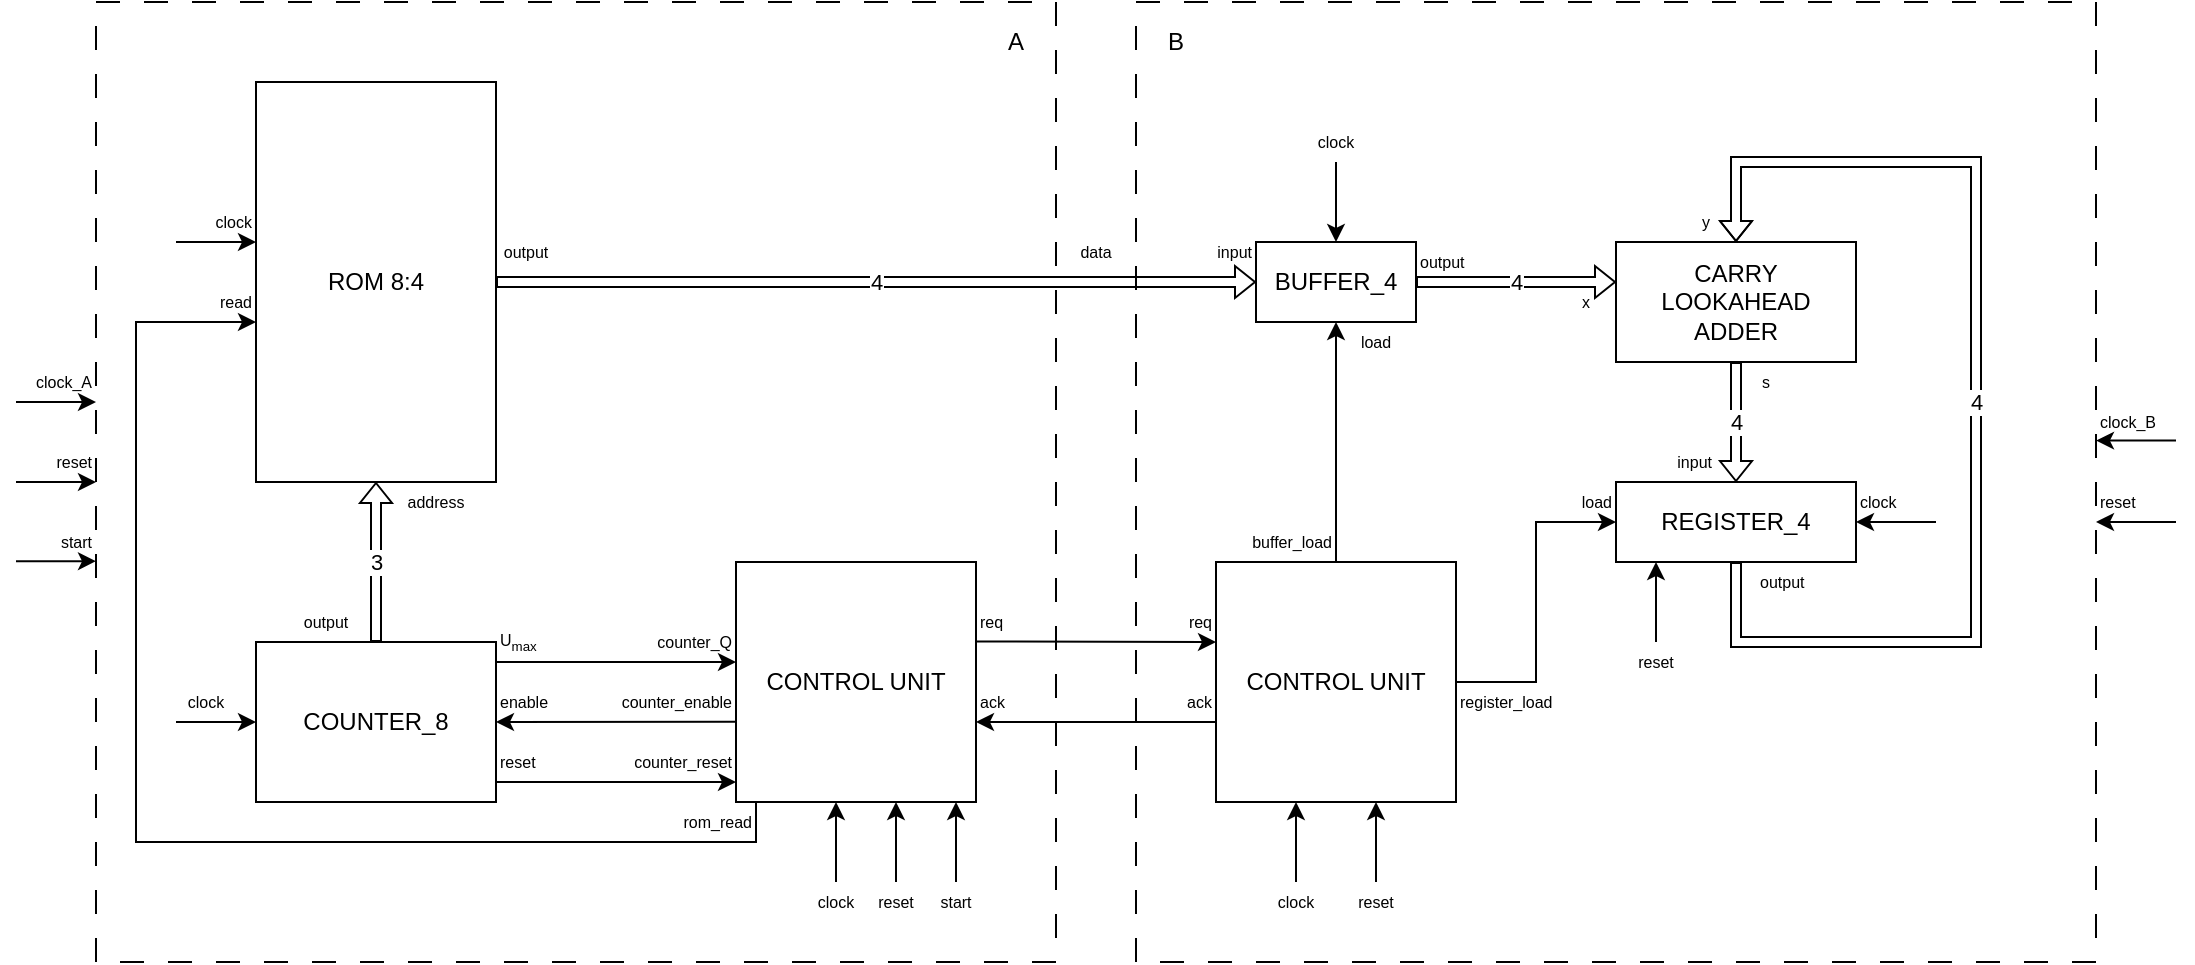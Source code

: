 <mxfile version="26.1.1">
  <diagram name="Pagina-1" id="sB1na0tYlVMsJSMKFojT">
    <mxGraphModel dx="1106" dy="754" grid="1" gridSize="10" guides="1" tooltips="1" connect="1" arrows="1" fold="1" page="1" pageScale="1" pageWidth="8268" pageHeight="1169" math="0" shadow="0">
      <root>
        <mxCell id="0" />
        <mxCell id="1" parent="0" />
        <mxCell id="bJIv3xZbIVNAvdQTSSaf-31" value="" style="rounded=0;whiteSpace=wrap;html=1;dashed=1;dashPattern=12 12;fillColor=none;" vertex="1" parent="1">
          <mxGeometry x="120" y="40" width="480" height="480" as="geometry" />
        </mxCell>
        <mxCell id="bJIv3xZbIVNAvdQTSSaf-36" value="" style="rounded=0;whiteSpace=wrap;html=1;dashed=1;dashPattern=12 12;fillColor=none;" vertex="1" parent="1">
          <mxGeometry x="640" y="40" width="480" height="480" as="geometry" />
        </mxCell>
        <mxCell id="bJIv3xZbIVNAvdQTSSaf-1" value="ROM 8:4" style="rounded=0;whiteSpace=wrap;html=1;" vertex="1" parent="1">
          <mxGeometry x="200" y="80" width="120" height="200" as="geometry" />
        </mxCell>
        <mxCell id="bJIv3xZbIVNAvdQTSSaf-2" value="" style="endArrow=classic;html=1;rounded=0;" edge="1" parent="1">
          <mxGeometry width="50" height="50" relative="1" as="geometry">
            <mxPoint x="160" y="160" as="sourcePoint" />
            <mxPoint x="200" y="160" as="targetPoint" />
          </mxGeometry>
        </mxCell>
        <mxCell id="bJIv3xZbIVNAvdQTSSaf-4" value="clock" style="text;html=1;align=right;verticalAlign=middle;whiteSpace=wrap;rounded=0;fontSize=8;" vertex="1" parent="1">
          <mxGeometry x="170" y="140" width="30" height="20" as="geometry" />
        </mxCell>
        <mxCell id="bJIv3xZbIVNAvdQTSSaf-5" value="" style="endArrow=classic;html=1;rounded=0;" edge="1" parent="1">
          <mxGeometry width="50" height="50" relative="1" as="geometry">
            <mxPoint x="450" y="440" as="sourcePoint" />
            <mxPoint x="200" y="200" as="targetPoint" />
            <Array as="points">
              <mxPoint x="450" y="460" />
              <mxPoint x="140" y="460" />
              <mxPoint x="140" y="200" />
            </Array>
          </mxGeometry>
        </mxCell>
        <mxCell id="bJIv3xZbIVNAvdQTSSaf-6" value="read" style="text;html=1;align=right;verticalAlign=middle;whiteSpace=wrap;rounded=0;fontSize=8;" vertex="1" parent="1">
          <mxGeometry x="170" y="180" width="30" height="20" as="geometry" />
        </mxCell>
        <mxCell id="bJIv3xZbIVNAvdQTSSaf-7" value="COUNTER_8" style="rounded=0;whiteSpace=wrap;html=1;" vertex="1" parent="1">
          <mxGeometry x="200" y="360" width="120" height="80" as="geometry" />
        </mxCell>
        <mxCell id="bJIv3xZbIVNAvdQTSSaf-8" value="" style="shape=flexArrow;endArrow=classic;html=1;rounded=0;entryX=0.5;entryY=1;entryDx=0;entryDy=0;exitX=0.5;exitY=0;exitDx=0;exitDy=0;endSize=3;startSize=3;width=5;startWidth=10;endWidth=10;" edge="1" parent="1" source="bJIv3xZbIVNAvdQTSSaf-7" target="bJIv3xZbIVNAvdQTSSaf-1">
          <mxGeometry width="50" height="50" relative="1" as="geometry">
            <mxPoint x="260" y="360" as="sourcePoint" />
            <mxPoint x="310" y="310" as="targetPoint" />
          </mxGeometry>
        </mxCell>
        <mxCell id="bJIv3xZbIVNAvdQTSSaf-9" value="3" style="edgeLabel;html=1;align=center;verticalAlign=middle;resizable=0;points=[];" vertex="1" connectable="0" parent="bJIv3xZbIVNAvdQTSSaf-8">
          <mxGeometry relative="1" as="geometry">
            <mxPoint as="offset" />
          </mxGeometry>
        </mxCell>
        <mxCell id="bJIv3xZbIVNAvdQTSSaf-11" value="address" style="text;html=1;align=center;verticalAlign=middle;whiteSpace=wrap;rounded=0;fontSize=8;" vertex="1" parent="1">
          <mxGeometry x="260" y="280" width="60" height="20" as="geometry" />
        </mxCell>
        <mxCell id="bJIv3xZbIVNAvdQTSSaf-12" value="output" style="text;html=1;align=center;verticalAlign=middle;whiteSpace=wrap;rounded=0;fontSize=8;" vertex="1" parent="1">
          <mxGeometry x="210" y="340" width="50" height="20" as="geometry" />
        </mxCell>
        <mxCell id="bJIv3xZbIVNAvdQTSSaf-13" value="CONTROL UNIT" style="whiteSpace=wrap;html=1;aspect=fixed;" vertex="1" parent="1">
          <mxGeometry x="440" y="320" width="120" height="120" as="geometry" />
        </mxCell>
        <mxCell id="bJIv3xZbIVNAvdQTSSaf-14" value="" style="endArrow=classic;html=1;rounded=0;" edge="1" parent="1">
          <mxGeometry width="50" height="50" relative="1" as="geometry">
            <mxPoint x="320" y="370" as="sourcePoint" />
            <mxPoint x="440" y="370" as="targetPoint" />
          </mxGeometry>
        </mxCell>
        <mxCell id="bJIv3xZbIVNAvdQTSSaf-15" value="" style="endArrow=classic;html=1;rounded=0;" edge="1" parent="1">
          <mxGeometry width="50" height="50" relative="1" as="geometry">
            <mxPoint x="440" y="399.86" as="sourcePoint" />
            <mxPoint x="320" y="400" as="targetPoint" />
          </mxGeometry>
        </mxCell>
        <mxCell id="bJIv3xZbIVNAvdQTSSaf-16" value="" style="endArrow=classic;html=1;rounded=0;" edge="1" parent="1">
          <mxGeometry width="50" height="50" relative="1" as="geometry">
            <mxPoint x="320" y="430" as="sourcePoint" />
            <mxPoint x="440" y="430" as="targetPoint" />
          </mxGeometry>
        </mxCell>
        <mxCell id="bJIv3xZbIVNAvdQTSSaf-17" value="counter_Q" style="text;html=1;align=right;verticalAlign=middle;whiteSpace=wrap;rounded=0;fontSize=8;" vertex="1" parent="1">
          <mxGeometry x="390" y="350" width="50" height="20" as="geometry" />
        </mxCell>
        <mxCell id="bJIv3xZbIVNAvdQTSSaf-18" value="U&lt;sub&gt;max&lt;/sub&gt;" style="text;html=1;align=left;verticalAlign=middle;whiteSpace=wrap;rounded=0;fontSize=8;" vertex="1" parent="1">
          <mxGeometry x="320" y="350" width="30" height="20" as="geometry" />
        </mxCell>
        <mxCell id="bJIv3xZbIVNAvdQTSSaf-19" value="counter_enable" style="text;html=1;align=right;verticalAlign=middle;whiteSpace=wrap;rounded=0;fontSize=8;" vertex="1" parent="1">
          <mxGeometry x="380" y="380" width="60" height="20" as="geometry" />
        </mxCell>
        <mxCell id="bJIv3xZbIVNAvdQTSSaf-20" value="counter_reset" style="text;html=1;align=right;verticalAlign=middle;whiteSpace=wrap;rounded=0;fontSize=8;" vertex="1" parent="1">
          <mxGeometry x="380" y="410" width="60" height="20" as="geometry" />
        </mxCell>
        <mxCell id="bJIv3xZbIVNAvdQTSSaf-21" value="enable" style="text;html=1;align=left;verticalAlign=middle;whiteSpace=wrap;rounded=0;fontSize=8;" vertex="1" parent="1">
          <mxGeometry x="320" y="380" width="30" height="20" as="geometry" />
        </mxCell>
        <mxCell id="bJIv3xZbIVNAvdQTSSaf-22" value="reset" style="text;html=1;align=left;verticalAlign=middle;whiteSpace=wrap;rounded=0;fontSize=8;" vertex="1" parent="1">
          <mxGeometry x="320" y="410" width="30" height="20" as="geometry" />
        </mxCell>
        <mxCell id="bJIv3xZbIVNAvdQTSSaf-23" value="clock" style="text;html=1;align=center;verticalAlign=middle;whiteSpace=wrap;rounded=0;fontSize=8;" vertex="1" parent="1">
          <mxGeometry x="475" y="480" width="30" height="20" as="geometry" />
        </mxCell>
        <mxCell id="bJIv3xZbIVNAvdQTSSaf-24" value="" style="endArrow=classic;html=1;rounded=0;" edge="1" parent="1">
          <mxGeometry width="50" height="50" relative="1" as="geometry">
            <mxPoint x="490" y="480" as="sourcePoint" />
            <mxPoint x="490" y="440" as="targetPoint" />
          </mxGeometry>
        </mxCell>
        <mxCell id="bJIv3xZbIVNAvdQTSSaf-25" value="" style="endArrow=classic;html=1;rounded=0;" edge="1" parent="1">
          <mxGeometry width="50" height="50" relative="1" as="geometry">
            <mxPoint x="520" y="480" as="sourcePoint" />
            <mxPoint x="520" y="440" as="targetPoint" />
          </mxGeometry>
        </mxCell>
        <mxCell id="bJIv3xZbIVNAvdQTSSaf-26" value="" style="endArrow=classic;html=1;rounded=0;" edge="1" parent="1">
          <mxGeometry width="50" height="50" relative="1" as="geometry">
            <mxPoint x="550" y="480" as="sourcePoint" />
            <mxPoint x="550" y="440" as="targetPoint" />
          </mxGeometry>
        </mxCell>
        <mxCell id="bJIv3xZbIVNAvdQTSSaf-27" value="rom_read" style="text;html=1;align=right;verticalAlign=middle;whiteSpace=wrap;rounded=0;fontSize=8;" vertex="1" parent="1">
          <mxGeometry x="390" y="440" width="60" height="20" as="geometry" />
        </mxCell>
        <mxCell id="bJIv3xZbIVNAvdQTSSaf-28" value="reset" style="text;html=1;align=center;verticalAlign=middle;whiteSpace=wrap;rounded=0;fontSize=8;" vertex="1" parent="1">
          <mxGeometry x="505" y="480" width="30" height="20" as="geometry" />
        </mxCell>
        <mxCell id="bJIv3xZbIVNAvdQTSSaf-29" value="start" style="text;html=1;align=center;verticalAlign=middle;whiteSpace=wrap;rounded=0;fontSize=8;" vertex="1" parent="1">
          <mxGeometry x="535" y="480" width="30" height="20" as="geometry" />
        </mxCell>
        <mxCell id="bJIv3xZbIVNAvdQTSSaf-30" value="" style="shape=flexArrow;endArrow=classic;html=1;rounded=0;exitX=1;exitY=0.5;exitDx=0;exitDy=0;entryX=0;entryY=0.5;entryDx=0;entryDy=0;endSize=3;startSize=3;width=5;startWidth=10;endWidth=10;" edge="1" parent="1" source="bJIv3xZbIVNAvdQTSSaf-1" target="bJIv3xZbIVNAvdQTSSaf-48">
          <mxGeometry width="50" height="50" relative="1" as="geometry">
            <mxPoint x="360" y="200" as="sourcePoint" />
            <mxPoint x="710" y="180" as="targetPoint" />
          </mxGeometry>
        </mxCell>
        <mxCell id="bJIv3xZbIVNAvdQTSSaf-39" value="4" style="edgeLabel;html=1;align=center;verticalAlign=middle;resizable=0;points=[];" vertex="1" connectable="0" parent="bJIv3xZbIVNAvdQTSSaf-30">
          <mxGeometry relative="1" as="geometry">
            <mxPoint as="offset" />
          </mxGeometry>
        </mxCell>
        <mxCell id="bJIv3xZbIVNAvdQTSSaf-32" value="A" style="text;html=1;align=center;verticalAlign=middle;whiteSpace=wrap;rounded=0;" vertex="1" parent="1">
          <mxGeometry x="560" y="40" width="40" height="40" as="geometry" />
        </mxCell>
        <mxCell id="bJIv3xZbIVNAvdQTSSaf-33" value="output" style="text;html=1;align=center;verticalAlign=middle;whiteSpace=wrap;rounded=0;fontSize=8;" vertex="1" parent="1">
          <mxGeometry x="320" y="155" width="30" height="20" as="geometry" />
        </mxCell>
        <mxCell id="bJIv3xZbIVNAvdQTSSaf-37" value="B" style="text;html=1;align=center;verticalAlign=middle;whiteSpace=wrap;rounded=0;" vertex="1" parent="1">
          <mxGeometry x="640" y="40" width="40" height="40" as="geometry" />
        </mxCell>
        <mxCell id="bJIv3xZbIVNAvdQTSSaf-51" style="edgeStyle=orthogonalEdgeStyle;rounded=0;orthogonalLoop=1;jettySize=auto;html=1;exitX=0.5;exitY=0;exitDx=0;exitDy=0;entryX=0.5;entryY=1;entryDx=0;entryDy=0;" edge="1" parent="1" source="bJIv3xZbIVNAvdQTSSaf-40" target="bJIv3xZbIVNAvdQTSSaf-48">
          <mxGeometry relative="1" as="geometry" />
        </mxCell>
        <mxCell id="bJIv3xZbIVNAvdQTSSaf-70" style="edgeStyle=orthogonalEdgeStyle;rounded=0;orthogonalLoop=1;jettySize=auto;html=1;exitX=1;exitY=0.5;exitDx=0;exitDy=0;entryX=0;entryY=0.5;entryDx=0;entryDy=0;" edge="1" parent="1" source="bJIv3xZbIVNAvdQTSSaf-40" target="bJIv3xZbIVNAvdQTSSaf-56">
          <mxGeometry relative="1" as="geometry" />
        </mxCell>
        <mxCell id="bJIv3xZbIVNAvdQTSSaf-40" value="CONTROL UNIT" style="whiteSpace=wrap;html=1;aspect=fixed;" vertex="1" parent="1">
          <mxGeometry x="680" y="320" width="120" height="120" as="geometry" />
        </mxCell>
        <mxCell id="bJIv3xZbIVNAvdQTSSaf-41" value="" style="endArrow=classic;html=1;rounded=0;" edge="1" parent="1">
          <mxGeometry width="50" height="50" relative="1" as="geometry">
            <mxPoint x="560" y="359.72" as="sourcePoint" />
            <mxPoint x="680" y="360" as="targetPoint" />
          </mxGeometry>
        </mxCell>
        <mxCell id="bJIv3xZbIVNAvdQTSSaf-42" value="" style="endArrow=classic;html=1;rounded=0;" edge="1" parent="1">
          <mxGeometry width="50" height="50" relative="1" as="geometry">
            <mxPoint x="680" y="400" as="sourcePoint" />
            <mxPoint x="560" y="400" as="targetPoint" />
          </mxGeometry>
        </mxCell>
        <mxCell id="bJIv3xZbIVNAvdQTSSaf-43" value="req" style="text;html=1;align=left;verticalAlign=middle;whiteSpace=wrap;rounded=0;fontSize=8;" vertex="1" parent="1">
          <mxGeometry x="560" y="340" width="30" height="20" as="geometry" />
        </mxCell>
        <mxCell id="bJIv3xZbIVNAvdQTSSaf-44" value="ack" style="text;html=1;align=left;verticalAlign=middle;whiteSpace=wrap;rounded=0;fontSize=8;" vertex="1" parent="1">
          <mxGeometry x="560" y="380" width="30" height="20" as="geometry" />
        </mxCell>
        <mxCell id="bJIv3xZbIVNAvdQTSSaf-45" value="req" style="text;html=1;align=right;verticalAlign=middle;whiteSpace=wrap;rounded=0;fontSize=8;" vertex="1" parent="1">
          <mxGeometry x="650" y="340" width="30" height="20" as="geometry" />
        </mxCell>
        <mxCell id="bJIv3xZbIVNAvdQTSSaf-46" value="ack" style="text;html=1;align=right;verticalAlign=middle;whiteSpace=wrap;rounded=0;fontSize=8;" vertex="1" parent="1">
          <mxGeometry x="650" y="380" width="30" height="20" as="geometry" />
        </mxCell>
        <mxCell id="bJIv3xZbIVNAvdQTSSaf-47" value="data" style="text;html=1;align=center;verticalAlign=middle;whiteSpace=wrap;rounded=0;fontSize=8;" vertex="1" parent="1">
          <mxGeometry x="600" y="155" width="40" height="20" as="geometry" />
        </mxCell>
        <mxCell id="bJIv3xZbIVNAvdQTSSaf-48" value="BUFFER_4" style="rounded=0;whiteSpace=wrap;html=1;" vertex="1" parent="1">
          <mxGeometry x="700" y="160" width="80" height="40" as="geometry" />
        </mxCell>
        <mxCell id="bJIv3xZbIVNAvdQTSSaf-50" value="input" style="text;html=1;align=right;verticalAlign=middle;whiteSpace=wrap;rounded=0;fontSize=8;" vertex="1" parent="1">
          <mxGeometry x="660" y="155" width="40" height="20" as="geometry" />
        </mxCell>
        <mxCell id="bJIv3xZbIVNAvdQTSSaf-52" value="register_load" style="text;html=1;align=left;verticalAlign=middle;whiteSpace=wrap;rounded=0;fontSize=8;" vertex="1" parent="1">
          <mxGeometry x="800" y="380" width="50" height="20" as="geometry" />
        </mxCell>
        <mxCell id="bJIv3xZbIVNAvdQTSSaf-54" value="CARRY LOOKAHEAD ADDER" style="rounded=0;whiteSpace=wrap;html=1;" vertex="1" parent="1">
          <mxGeometry x="880" y="160" width="120" height="60" as="geometry" />
        </mxCell>
        <mxCell id="bJIv3xZbIVNAvdQTSSaf-56" value="REGISTER_4" style="rounded=0;whiteSpace=wrap;html=1;" vertex="1" parent="1">
          <mxGeometry x="880" y="280" width="120" height="40" as="geometry" />
        </mxCell>
        <mxCell id="bJIv3xZbIVNAvdQTSSaf-58" value="" style="shape=flexArrow;endArrow=classic;html=1;rounded=0;exitX=1;exitY=0.5;exitDx=0;exitDy=0;endSize=3;startSize=3;width=5;startWidth=10;endWidth=10;" edge="1" parent="1" source="bJIv3xZbIVNAvdQTSSaf-48">
          <mxGeometry width="50" height="50" relative="1" as="geometry">
            <mxPoint x="830" y="230" as="sourcePoint" />
            <mxPoint x="880" y="180" as="targetPoint" />
          </mxGeometry>
        </mxCell>
        <mxCell id="bJIv3xZbIVNAvdQTSSaf-59" value="4" style="edgeLabel;html=1;align=center;verticalAlign=middle;resizable=0;points=[];" vertex="1" connectable="0" parent="bJIv3xZbIVNAvdQTSSaf-58">
          <mxGeometry relative="1" as="geometry">
            <mxPoint as="offset" />
          </mxGeometry>
        </mxCell>
        <mxCell id="bJIv3xZbIVNAvdQTSSaf-60" value="" style="shape=flexArrow;endArrow=classic;html=1;rounded=0;exitX=0.5;exitY=1;exitDx=0;exitDy=0;entryX=0.5;entryY=0;entryDx=0;entryDy=0;endSize=3;startSize=3;width=5;startWidth=10;endWidth=10;" edge="1" parent="1" source="bJIv3xZbIVNAvdQTSSaf-54" target="bJIv3xZbIVNAvdQTSSaf-56">
          <mxGeometry width="50" height="50" relative="1" as="geometry">
            <mxPoint x="890" y="330" as="sourcePoint" />
            <mxPoint x="940" y="280" as="targetPoint" />
          </mxGeometry>
        </mxCell>
        <mxCell id="bJIv3xZbIVNAvdQTSSaf-62" value="4" style="edgeLabel;html=1;align=center;verticalAlign=middle;resizable=0;points=[];" vertex="1" connectable="0" parent="bJIv3xZbIVNAvdQTSSaf-60">
          <mxGeometry relative="1" as="geometry">
            <mxPoint as="offset" />
          </mxGeometry>
        </mxCell>
        <mxCell id="bJIv3xZbIVNAvdQTSSaf-61" value="" style="shape=flexArrow;endArrow=classic;html=1;rounded=0;exitX=0.5;exitY=1;exitDx=0;exitDy=0;entryX=0.5;entryY=0;entryDx=0;entryDy=0;endSize=3;startSize=3;strokeWidth=1;fillColor=none;width=5;startWidth=10;endWidth=10;" edge="1" parent="1" source="bJIv3xZbIVNAvdQTSSaf-56" target="bJIv3xZbIVNAvdQTSSaf-54">
          <mxGeometry width="50" height="50" relative="1" as="geometry">
            <mxPoint x="940" y="330" as="sourcePoint" />
            <mxPoint x="990" y="280" as="targetPoint" />
            <Array as="points">
              <mxPoint x="940" y="360" />
              <mxPoint x="1060" y="360" />
              <mxPoint x="1060" y="240" />
              <mxPoint x="1060" y="120" />
              <mxPoint x="940" y="120" />
            </Array>
          </mxGeometry>
        </mxCell>
        <mxCell id="bJIv3xZbIVNAvdQTSSaf-63" value="4" style="edgeLabel;html=1;align=center;verticalAlign=middle;resizable=0;points=[];" vertex="1" connectable="0" parent="bJIv3xZbIVNAvdQTSSaf-61">
          <mxGeometry relative="1" as="geometry">
            <mxPoint as="offset" />
          </mxGeometry>
        </mxCell>
        <mxCell id="bJIv3xZbIVNAvdQTSSaf-64" value="load" style="text;html=1;align=center;verticalAlign=middle;whiteSpace=wrap;rounded=0;fontSize=8;" vertex="1" parent="1">
          <mxGeometry x="740" y="200" width="40" height="20" as="geometry" />
        </mxCell>
        <mxCell id="bJIv3xZbIVNAvdQTSSaf-65" value="x" style="text;html=1;align=center;verticalAlign=middle;whiteSpace=wrap;rounded=0;fontSize=8;" vertex="1" parent="1">
          <mxGeometry x="850" y="180" width="30" height="20" as="geometry" />
        </mxCell>
        <mxCell id="bJIv3xZbIVNAvdQTSSaf-68" value="y" style="text;html=1;align=center;verticalAlign=middle;whiteSpace=wrap;rounded=0;fontSize=8;" vertex="1" parent="1">
          <mxGeometry x="910" y="140" width="30" height="20" as="geometry" />
        </mxCell>
        <mxCell id="bJIv3xZbIVNAvdQTSSaf-69" value="s" style="text;html=1;align=center;verticalAlign=middle;whiteSpace=wrap;rounded=0;fontSize=8;" vertex="1" parent="1">
          <mxGeometry x="940" y="220" width="30" height="20" as="geometry" />
        </mxCell>
        <mxCell id="bJIv3xZbIVNAvdQTSSaf-71" value="buffer_load" style="text;html=1;align=right;verticalAlign=middle;whiteSpace=wrap;rounded=0;fontSize=8;" vertex="1" parent="1">
          <mxGeometry x="690" y="300" width="50" height="20" as="geometry" />
        </mxCell>
        <mxCell id="bJIv3xZbIVNAvdQTSSaf-72" value="load" style="text;html=1;align=right;verticalAlign=middle;whiteSpace=wrap;rounded=0;fontSize=8;" vertex="1" parent="1">
          <mxGeometry x="840" y="280" width="40" height="20" as="geometry" />
        </mxCell>
        <mxCell id="bJIv3xZbIVNAvdQTSSaf-82" value="clock" style="text;html=1;align=center;verticalAlign=middle;whiteSpace=wrap;rounded=0;fontSize=8;" vertex="1" parent="1">
          <mxGeometry x="705" y="480" width="30" height="20" as="geometry" />
        </mxCell>
        <mxCell id="bJIv3xZbIVNAvdQTSSaf-83" value="" style="endArrow=classic;html=1;rounded=0;" edge="1" parent="1">
          <mxGeometry width="50" height="50" relative="1" as="geometry">
            <mxPoint x="720" y="480" as="sourcePoint" />
            <mxPoint x="720" y="440" as="targetPoint" />
          </mxGeometry>
        </mxCell>
        <mxCell id="bJIv3xZbIVNAvdQTSSaf-84" value="" style="endArrow=classic;html=1;rounded=0;" edge="1" parent="1">
          <mxGeometry width="50" height="50" relative="1" as="geometry">
            <mxPoint x="760" y="480" as="sourcePoint" />
            <mxPoint x="760" y="440" as="targetPoint" />
          </mxGeometry>
        </mxCell>
        <mxCell id="bJIv3xZbIVNAvdQTSSaf-85" value="reset" style="text;html=1;align=center;verticalAlign=middle;whiteSpace=wrap;rounded=0;fontSize=8;" vertex="1" parent="1">
          <mxGeometry x="745" y="480" width="30" height="20" as="geometry" />
        </mxCell>
        <mxCell id="bJIv3xZbIVNAvdQTSSaf-89" value="" style="endArrow=classic;html=1;rounded=0;" edge="1" parent="1">
          <mxGeometry width="50" height="50" relative="1" as="geometry">
            <mxPoint x="160" y="400" as="sourcePoint" />
            <mxPoint x="200" y="400" as="targetPoint" />
          </mxGeometry>
        </mxCell>
        <mxCell id="bJIv3xZbIVNAvdQTSSaf-90" value="clock" style="text;html=1;align=center;verticalAlign=middle;whiteSpace=wrap;rounded=0;fontSize=8;" vertex="1" parent="1">
          <mxGeometry x="160" y="380" width="30" height="20" as="geometry" />
        </mxCell>
        <mxCell id="bJIv3xZbIVNAvdQTSSaf-93" value="input" style="text;html=1;align=right;verticalAlign=middle;whiteSpace=wrap;rounded=0;fontSize=8;" vertex="1" parent="1">
          <mxGeometry x="880" y="260" width="50" height="20" as="geometry" />
        </mxCell>
        <mxCell id="bJIv3xZbIVNAvdQTSSaf-97" value="output" style="text;html=1;align=left;verticalAlign=middle;whiteSpace=wrap;rounded=0;fontSize=8;" vertex="1" parent="1">
          <mxGeometry x="780" y="160" width="40" height="20" as="geometry" />
        </mxCell>
        <mxCell id="bJIv3xZbIVNAvdQTSSaf-99" value="output" style="text;html=1;align=left;verticalAlign=middle;whiteSpace=wrap;rounded=0;fontSize=8;" vertex="1" parent="1">
          <mxGeometry x="950" y="320" width="40" height="20" as="geometry" />
        </mxCell>
        <mxCell id="bJIv3xZbIVNAvdQTSSaf-100" value="" style="endArrow=classic;html=1;rounded=0;entryX=0.5;entryY=0;entryDx=0;entryDy=0;" edge="1" parent="1" target="bJIv3xZbIVNAvdQTSSaf-48">
          <mxGeometry width="50" height="50" relative="1" as="geometry">
            <mxPoint x="740" y="120" as="sourcePoint" />
            <mxPoint x="790" y="70" as="targetPoint" />
          </mxGeometry>
        </mxCell>
        <mxCell id="bJIv3xZbIVNAvdQTSSaf-101" value="clock" style="text;html=1;align=center;verticalAlign=middle;whiteSpace=wrap;rounded=0;fontSize=8;" vertex="1" parent="1">
          <mxGeometry x="725" y="100" width="30" height="20" as="geometry" />
        </mxCell>
        <mxCell id="bJIv3xZbIVNAvdQTSSaf-104" value="" style="endArrow=classic;html=1;rounded=0;entryX=1;entryY=0.5;entryDx=0;entryDy=0;" edge="1" parent="1" target="bJIv3xZbIVNAvdQTSSaf-56">
          <mxGeometry width="50" height="50" relative="1" as="geometry">
            <mxPoint x="1040" y="300" as="sourcePoint" />
            <mxPoint x="1090" y="250" as="targetPoint" />
          </mxGeometry>
        </mxCell>
        <mxCell id="bJIv3xZbIVNAvdQTSSaf-105" value="clock" style="text;html=1;align=left;verticalAlign=middle;whiteSpace=wrap;rounded=0;fontSize=8;" vertex="1" parent="1">
          <mxGeometry x="1000" y="280" width="30" height="20" as="geometry" />
        </mxCell>
        <mxCell id="bJIv3xZbIVNAvdQTSSaf-106" value="" style="endArrow=classic;html=1;rounded=0;" edge="1" parent="1">
          <mxGeometry width="50" height="50" relative="1" as="geometry">
            <mxPoint x="900" y="360" as="sourcePoint" />
            <mxPoint x="900" y="320" as="targetPoint" />
          </mxGeometry>
        </mxCell>
        <mxCell id="bJIv3xZbIVNAvdQTSSaf-107" value="reset" style="text;html=1;align=center;verticalAlign=middle;whiteSpace=wrap;rounded=0;fontSize=8;" vertex="1" parent="1">
          <mxGeometry x="885" y="360" width="30" height="20" as="geometry" />
        </mxCell>
        <mxCell id="bJIv3xZbIVNAvdQTSSaf-108" value="" style="endArrow=classic;html=1;rounded=0;" edge="1" parent="1">
          <mxGeometry width="50" height="50" relative="1" as="geometry">
            <mxPoint x="80" y="280" as="sourcePoint" />
            <mxPoint x="120" y="280" as="targetPoint" />
          </mxGeometry>
        </mxCell>
        <mxCell id="bJIv3xZbIVNAvdQTSSaf-109" value="" style="endArrow=classic;html=1;rounded=0;" edge="1" parent="1">
          <mxGeometry width="50" height="50" relative="1" as="geometry">
            <mxPoint x="80" y="240" as="sourcePoint" />
            <mxPoint x="120" y="240" as="targetPoint" />
          </mxGeometry>
        </mxCell>
        <mxCell id="bJIv3xZbIVNAvdQTSSaf-110" value="" style="endArrow=classic;html=1;rounded=0;" edge="1" parent="1">
          <mxGeometry width="50" height="50" relative="1" as="geometry">
            <mxPoint x="80" y="319.6" as="sourcePoint" />
            <mxPoint x="120" y="319.6" as="targetPoint" />
          </mxGeometry>
        </mxCell>
        <mxCell id="bJIv3xZbIVNAvdQTSSaf-111" value="clock_A" style="text;html=1;align=right;verticalAlign=middle;whiteSpace=wrap;rounded=0;fontSize=8;" vertex="1" parent="1">
          <mxGeometry x="80" y="220" width="40" height="20" as="geometry" />
        </mxCell>
        <mxCell id="bJIv3xZbIVNAvdQTSSaf-113" value="reset" style="text;html=1;align=right;verticalAlign=middle;whiteSpace=wrap;rounded=0;fontSize=8;" vertex="1" parent="1">
          <mxGeometry x="80" y="260" width="40" height="20" as="geometry" />
        </mxCell>
        <mxCell id="bJIv3xZbIVNAvdQTSSaf-114" value="start" style="text;html=1;align=right;verticalAlign=middle;whiteSpace=wrap;rounded=0;fontSize=8;" vertex="1" parent="1">
          <mxGeometry x="80" y="300" width="40" height="20" as="geometry" />
        </mxCell>
        <mxCell id="bJIv3xZbIVNAvdQTSSaf-115" value="" style="endArrow=classic;html=1;rounded=0;" edge="1" parent="1">
          <mxGeometry width="50" height="50" relative="1" as="geometry">
            <mxPoint x="1160" y="259.31" as="sourcePoint" />
            <mxPoint x="1120" y="259.31" as="targetPoint" />
          </mxGeometry>
        </mxCell>
        <mxCell id="bJIv3xZbIVNAvdQTSSaf-116" value="clock_B" style="text;html=1;align=left;verticalAlign=middle;whiteSpace=wrap;rounded=0;fontSize=8;" vertex="1" parent="1">
          <mxGeometry x="1120" y="240" width="40" height="20" as="geometry" />
        </mxCell>
        <mxCell id="bJIv3xZbIVNAvdQTSSaf-117" value="" style="endArrow=classic;html=1;rounded=0;" edge="1" parent="1">
          <mxGeometry width="50" height="50" relative="1" as="geometry">
            <mxPoint x="1160" y="300" as="sourcePoint" />
            <mxPoint x="1120" y="300" as="targetPoint" />
          </mxGeometry>
        </mxCell>
        <mxCell id="bJIv3xZbIVNAvdQTSSaf-118" value="reset" style="text;html=1;align=left;verticalAlign=middle;whiteSpace=wrap;rounded=0;fontSize=8;" vertex="1" parent="1">
          <mxGeometry x="1120" y="280" width="40" height="20" as="geometry" />
        </mxCell>
      </root>
    </mxGraphModel>
  </diagram>
</mxfile>
